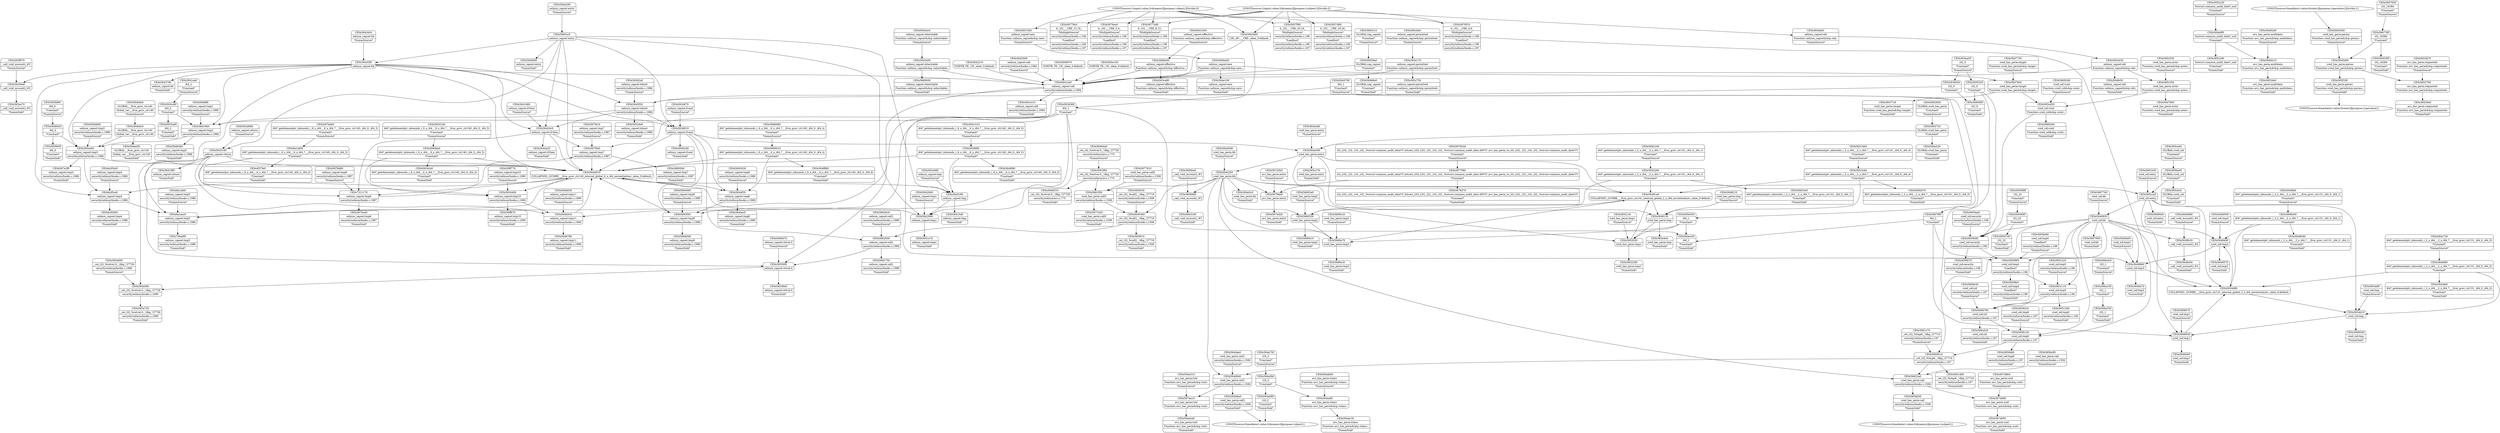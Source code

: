 digraph {
	CE0x5668260 [shape=record,shape=Mrecord,label="{CE0x5668260|i64*_getelementptr_inbounds_(_2_x_i64_,_2_x_i64_*___llvm_gcov_ctr131,_i64_0,_i64_1)|*Constant*}"]
	CE0x563cb30 [shape=record,shape=Mrecord,label="{CE0x563cb30|selinux_capset:old|Function::selinux_capset&Arg::old::}"]
	CE0x56677b0 [shape=record,shape=Mrecord,label="{CE0x56677b0|cred_sid:bb|*SummSource*}"]
	CE0x5648420 [shape=record,shape=Mrecord,label="{CE0x5648420|i64_0|*Constant*}"]
	CE0x5652c20 [shape=record,shape=Mrecord,label="{CE0x5652c20|%struct.common_audit_data*_null|*Constant*|*SummSource*}"]
	CE0x567f3a0 [shape=record,shape=Mrecord,label="{CE0x567f3a0|selinux_capset:tmp7|security/selinux/hooks.c,1987}"]
	CE0x5664060 [shape=record,shape=Mrecord,label="{CE0x5664060|selinux_capset:tmp9|security/selinux/hooks.c,1989|*SummSource*}"]
	CE0x56529e0 [shape=record,shape=Mrecord,label="{CE0x56529e0|avc_has_perm:requested|Function::avc_has_perm&Arg::requested::|*SummSink*}"]
	CE0x565e4e0 [shape=record,shape=Mrecord,label="{CE0x565e4e0|cred_has_perm:tmp|*SummSink*}"]
	CE0x564e5c0 [shape=record,shape=Mrecord,label="{CE0x564e5c0|cred_has_perm:bb|*SummSink*}"]
	CE0x563ce70 [shape=record,shape=Mrecord,label="{CE0x563ce70|_call_void_mcount()_#3|*SummSink*}"]
	CE0x5669340 [shape=record,shape=Mrecord,label="{CE0x5669340|cred_sid:cred|Function::cred_sid&Arg::cred::|*SummSink*}"]
	CE0x5669070 [shape=record,shape=Mrecord,label="{CE0x5669070|VOIDTB_TE:_CE:_elem_0:default:}"]
	CE0x5641510 [shape=record,shape=Mrecord,label="{CE0x5641510|i64*_getelementptr_inbounds_(_6_x_i64_,_6_x_i64_*___llvm_gcov_ctr140,_i64_0,_i64_0)|*Constant*|*SummSource*}"]
	CE0x564d250 [shape=record,shape=Mrecord,label="{CE0x564d250|cred_has_perm:bb}"]
	CE0x5649a70 [shape=record,shape=Mrecord,label="{CE0x5649a70|cred_sid:tmp3|*SummSink*}"]
	CE0x5644ec0 [shape=record,shape=Mrecord,label="{CE0x5644ec0|selinux_capset:tmp8|security/selinux/hooks.c,1989|*SummSink*}"]
	CE0x563d610 [shape=record,shape=Mrecord,label="{CE0x563d610|selinux_capset:if.end}"]
	CE0x565c350 [shape=record,shape=Mrecord,label="{CE0x565c350|cred_has_perm:actor|Function::cred_has_perm&Arg::actor::}"]
	CE0x6cf5dc0 [shape=record,shape=Mrecord,label="{CE0x6cf5dc0|selinux_capset:tmp4|security/selinux/hooks.c,1986|*SummSource*}"]
	CE0x5660be0 [shape=record,shape=Mrecord,label="{CE0x5660be0|i64*_getelementptr_inbounds_(_6_x_i64_,_6_x_i64_*___llvm_gcov_ctr140,_i64_0,_i64_5)|*Constant*}"]
	CE0x5651bb0 [shape=record,shape=Mrecord,label="{CE0x5651bb0|i64*_getelementptr_inbounds_(_2_x_i64_,_2_x_i64_*___llvm_gcov_ctr141,_i64_0,_i64_0)|*Constant*|*SummSource*}"]
	CE0x564ac30 [shape=record,shape=Mrecord,label="{CE0x564ac30|avc_has_perm:tclass|Function::avc_has_perm&Arg::tclass::|*SummSink*}"]
	CE0x5657d80 [shape=record,shape=Mrecord,label="{CE0x5657d80|4:_i32,_:_CRE_16,20_|*MultipleSource*|security/selinux/hooks.c,196|*LoadInst*|security/selinux/hooks.c,196|security/selinux/hooks.c,197}"]
	CE0x5640240 [shape=record,shape=Mrecord,label="{CE0x5640240|selinux_capset:if.end|*SummSink*}"]
	CE0x5667950 [shape=record,shape=Mrecord,label="{CE0x5667950|cred_sid:bb|*SummSink*}"]
	CE0x56748b0 [shape=record,shape=Mrecord,label="{CE0x56748b0|avc_has_perm:ssid|Function::avc_has_perm&Arg::ssid::|*SummSource*}"]
	CE0x563c9d0 [shape=record,shape=Mrecord,label="{CE0x563c9d0|selinux_capset:tmp|*SummSource*}"]
	CE0x565ecb0 [shape=record,shape=Mrecord,label="{CE0x565ecb0|selinux_capset:tmp3|security/selinux/hooks.c,1986}"]
	CE0x5662750 [shape=record,shape=Mrecord,label="{CE0x5662750|selinux_capset:call1|security/selinux/hooks.c,1989|*SummSink*}"]
	CE0x565cbc0 [shape=record,shape=Mrecord,label="{CE0x565cbc0|GLOBAL:cred_sid|*Constant*|*SummSink*}"]
	CE0x5649a00 [shape=record,shape=Mrecord,label="{CE0x5649a00|cred_sid:tmp3|*SummSource*}"]
	CE0x5655840 [shape=record,shape=Mrecord,label="{CE0x5655840|selinux_capset:retval.0|*SummSink*}"]
	CE0x565c6e0 [shape=record,shape=Mrecord,label="{CE0x565c6e0|selinux_capset:permitted|Function::selinux_capset&Arg::permitted::|*SummSource*}"]
	CE0x56512c0 [shape=record,shape=Mrecord,label="{CE0x56512c0|cred_sid:tmp5|security/selinux/hooks.c,196|*SummSource*}"]
	CE0x563f970 [shape=record,shape=Mrecord,label="{CE0x563f970|_call_void_mcount()_#3|*SummSource*}"]
	CE0x56481a0 [shape=record,shape=Mrecord,label="{CE0x56481a0|COLLAPSED:_GCMRE___llvm_gcov_ctr141_internal_global_2_x_i64_zeroinitializer:_elem_0:default:}"]
	"CONST[source:1(input),value:2(dynamic)][purpose:{object}][SrcIdx:0]"
	CE0x565f180 [shape=record,shape=Mrecord,label="{CE0x565f180|cred_has_perm:perms|Function::cred_has_perm&Arg::perms::|*SummSink*}"]
	CE0x564d3d0 [shape=record,shape=Mrecord,label="{CE0x564d3d0|cred_has_perm:bb|*SummSource*}"]
	CE0x5666080 [shape=record,shape=Mrecord,label="{CE0x5666080|i64*_getelementptr_inbounds_(_6_x_i64_,_6_x_i64_*___llvm_gcov_ctr140,_i64_0,_i64_4)|*Constant*|*SummSource*}"]
	CE0x564a440 [shape=record,shape=Mrecord,label="{CE0x564a440|avc_has_perm:tsid|Function::avc_has_perm&Arg::tsid::|*SummSink*}"]
	CE0x56466f0 [shape=record,shape=Mrecord,label="{CE0x56466f0|i64*_getelementptr_inbounds_(_2_x_i64_,_2_x_i64_*___llvm_gcov_ctr131,_i64_0,_i64_0)|*Constant*}"]
	CE0x564ab60 [shape=record,shape=Mrecord,label="{CE0x564ab60|avc_has_perm:tclass|Function::avc_has_perm&Arg::tclass::|*SummSource*}"]
	CE0x5658460 [shape=record,shape=Mrecord,label="{CE0x5658460|cred_sid:tmp6|security/selinux/hooks.c,197|*SummSink*}"]
	CE0x565e100 [shape=record,shape=Mrecord,label="{CE0x565e100|VOIDTB_TE:_CE:_elem_0:default:}"]
	CE0x5661b30 [shape=record,shape=Mrecord,label="{CE0x5661b30|cred_sid:entry|*SummSource*}"]
	CE0x5642990 [shape=record,shape=Mrecord,label="{CE0x5642990|selinux_capset:tmp1}"]
	CE0x566a3c0 [shape=record,shape=Mrecord,label="{CE0x566a3c0|i32_1|*Constant*|*SummSource*}"]
	CE0x563ea30 [shape=record,shape=Mrecord,label="{CE0x563ea30|i32_0|*Constant*|*SummSource*}"]
	CE0x5654df0 [shape=record,shape=Mrecord,label="{CE0x5654df0|cred_sid:tmp|*SummSource*}"]
	CE0x5677d10 [shape=record,shape=Mrecord,label="{CE0x5677d10|cred_has_perm:call2|security/selinux/hooks.c,1508|*SummSource*}"]
	CE0x564c720 [shape=record,shape=Mrecord,label="{CE0x564c720|i64*_getelementptr_inbounds_(_2_x_i64_,_2_x_i64_*___llvm_gcov_ctr131,_i64_0,_i64_0)|*Constant*|*SummSource*}"]
	CE0x56778c0 [shape=record,shape=Mrecord,label="{CE0x56778c0|4:_i32,_:_CRE_12,16_|*MultipleSource*|security/selinux/hooks.c,196|*LoadInst*|security/selinux/hooks.c,196|security/selinux/hooks.c,197}"]
	CE0x5668e30 [shape=record,shape=Mrecord,label="{CE0x5668e30|cred_sid:sid|security/selinux/hooks.c,197|*SummSource*}"]
	CE0x565ca40 [shape=record,shape=Mrecord,label="{CE0x565ca40|GLOBAL:cred_sid|*Constant*|*SummSource*}"]
	CE0x564ec00 [shape=record,shape=Mrecord,label="{CE0x564ec00|i64_1|*Constant*|*SummSink*}"]
	CE0x563cc60 [shape=record,shape=Mrecord,label="{CE0x563cc60|i64_2|*Constant*}"]
	CE0x565e550 [shape=record,shape=Mrecord,label="{CE0x565e550|i64_1|*Constant*}"]
	CE0x56424c0 [shape=record,shape=Mrecord,label="{CE0x56424c0|selinux_capset:if.then}"]
	CE0x564a5b0 [shape=record,shape=Mrecord,label="{CE0x564a5b0|i16_2|*Constant*}"]
	CE0x564aaf0 [shape=record,shape=Mrecord,label="{CE0x564aaf0|avc_has_perm:tclass|Function::avc_has_perm&Arg::tclass::}"]
	CE0x564e4d0 [shape=record,shape=Mrecord,label="{CE0x564e4d0|cred_has_perm:entry|*SummSource*}"]
	CE0x5649e00 [shape=record,shape=Mrecord,label="{CE0x5649e00|_call_void_mcount()_#3|*SummSink*}"]
	CE0x5643a50 [shape=record,shape=Mrecord,label="{CE0x5643a50|selinux_capset:inheritable|Function::selinux_capset&Arg::inheritable::}"]
	CE0x5661f00 [shape=record,shape=Mrecord,label="{CE0x5661f00|cred_has_perm:call2|security/selinux/hooks.c,1508}"]
	CE0x563c870 [shape=record,shape=Mrecord,label="{CE0x563c870|selinux_capset:if.end|*SummSource*}"]
	CE0x566a530 [shape=record,shape=Mrecord,label="{CE0x566a530|i32_1|*Constant*|*SummSink*}"]
	CE0x56464a0 [shape=record,shape=Mrecord,label="{CE0x56464a0|_ret_i32_%retval.0,_!dbg_!27728|security/selinux/avc.c,775|*SummSource*}"]
	CE0x564e9e0 [shape=record,shape=Mrecord,label="{CE0x564e9e0|GLOBAL:__llvm_gcov_ctr140|Global_var:__llvm_gcov_ctr140|*SummSource*}"]
	CE0x5645560 [shape=record,shape=Mrecord,label="{CE0x5645560|_ret_i32_%call2,_!dbg_!27719|security/selinux/hooks.c,1508}"]
	CE0x56784e0 [shape=record,shape=Mrecord,label="{CE0x56784e0|avc_has_perm:entry}"]
	CE0x564a880 [shape=record,shape=Mrecord,label="{CE0x564a880|i16_2|*Constant*|*SummSink*}"]
	CE0x564ea50 [shape=record,shape=Mrecord,label="{CE0x564ea50|GLOBAL:__llvm_gcov_ctr140|Global_var:__llvm_gcov_ctr140|*SummSink*}"]
	CE0x565f410 [shape=record,shape=Mrecord,label="{CE0x565f410|_ret_i32_%call2,_!dbg_!27719|security/selinux/hooks.c,1508|*SummSink*}"]
	CE0x5648eb0 [shape=record,shape=Mrecord,label="{CE0x5648eb0|cred_sid:tmp1|*SummSink*}"]
	CE0x4f37fe0 [shape=record,shape=Mrecord,label="{CE0x4f37fe0|i64*_getelementptr_inbounds_(_6_x_i64_,_6_x_i64_*___llvm_gcov_ctr140,_i64_0,_i64_3)|*Constant*|*SummSink*}"]
	CE0x565bd30 [shape=record,shape=Mrecord,label="{CE0x565bd30|cred_has_perm:call|security/selinux/hooks.c,1506|*SummSink*}"]
	CE0x566a5c0 [shape=record,shape=Mrecord,label="{CE0x566a5c0|cred_sid:sid|security/selinux/hooks.c,197|*SummSink*}"]
	CE0x565cca0 [shape=record,shape=Mrecord,label="{CE0x565cca0|cred_sid:entry}"]
	CE0x564d940 [shape=record,shape=Mrecord,label="{CE0x564d940|cred_has_perm:call1|security/selinux/hooks.c,1506}"]
	CE0x564b630 [shape=record,shape=Mrecord,label="{CE0x564b630|selinux_capset:tmp11|security/selinux/hooks.c,1990|*SummSource*}"]
	CE0x56627c0 [shape=record,shape=Mrecord,label="{CE0x56627c0|GLOBAL:cred_has_perm|*Constant*}"]
	CE0x56455d0 [shape=record,shape=Mrecord,label="{CE0x56455d0|cred_has_perm:perms|Function::cred_has_perm&Arg::perms::|*SummSource*}"]
	CE0x5649490 [shape=record,shape=Mrecord,label="{CE0x5649490|cred_sid:tmp2}"]
	CE0x6a1afa0 [shape=record,shape=Mrecord,label="{CE0x6a1afa0|selinux_capset:tmp5|security/selinux/hooks.c,1986|*SummSource*}"]
	CE0x564fe30 [shape=record,shape=Mrecord,label="{CE0x564fe30|selinux_capset:old|Function::selinux_capset&Arg::old::|*SummSink*}"]
	CE0x7311170 [shape=record,shape=Mrecord,label="{CE0x7311170|selinux_capset:tmp6|security/selinux/hooks.c,1987}"]
	CE0x56542e0 [shape=record,shape=Mrecord,label="{CE0x56542e0|i64*_getelementptr_inbounds_(_6_x_i64_,_6_x_i64_*___llvm_gcov_ctr140,_i64_0,_i64_5)|*Constant*|*SummSink*}"]
	CE0x56556f0 [shape=record,shape=Mrecord,label="{CE0x56556f0|selinux_capset:retval.0}"]
	CE0x5678240 [shape=record,shape=Mrecord,label="{CE0x5678240|i32_(i32,_i32,_i16,_i32,_%struct.common_audit_data*)*_bitcast_(i32_(i32,_i32,_i16,_i32,_%struct.common_audit_data.495*)*_avc_has_perm_to_i32_(i32,_i32,_i16,_i32,_%struct.common_audit_data*)*)|*Constant*|*SummSource*}"]
	CE0x56483b0 [shape=record,shape=Mrecord,label="{CE0x56483b0|selinux_capset:tmp2|security/selinux/hooks.c,1986|*SummSink*}"]
	CE0x5654160 [shape=record,shape=Mrecord,label="{CE0x5654160|i64*_getelementptr_inbounds_(_6_x_i64_,_6_x_i64_*___llvm_gcov_ctr140,_i64_0,_i64_5)|*Constant*|*SummSource*}"]
	CE0x56508f0 [shape=record,shape=Mrecord,label="{CE0x56508f0|i32_22|*Constant*|*SummSource*}"]
	CE0x5642c90 [shape=record,shape=Mrecord,label="{CE0x5642c90|selinux_capset:tmp}"]
	CE0x5678370 [shape=record,shape=Mrecord,label="{CE0x5678370|i32_(i32,_i32,_i16,_i32,_%struct.common_audit_data*)*_bitcast_(i32_(i32,_i32,_i16,_i32,_%struct.common_audit_data.495*)*_avc_has_perm_to_i32_(i32,_i32,_i16,_i32,_%struct.common_audit_data*)*)|*Constant*|*SummSink*}"]
	CE0x564cbc0 [shape=record,shape=Mrecord,label="{CE0x564cbc0|selinux_capset:inheritable|Function::selinux_capset&Arg::inheritable::|*SummSource*}"]
	CE0x5654d80 [shape=record,shape=Mrecord,label="{CE0x5654d80|COLLAPSED:_GCMRE___llvm_gcov_ctr131_internal_global_2_x_i64_zeroinitializer:_elem_0:default:}"]
	CE0x5643f20 [shape=record,shape=Mrecord,label="{CE0x5643f20|selinux_capset:tobool|security/selinux/hooks.c,1986}"]
	CE0x56490d0 [shape=record,shape=Mrecord,label="{CE0x56490d0|i64*_getelementptr_inbounds_(_2_x_i64_,_2_x_i64_*___llvm_gcov_ctr131,_i64_0,_i64_1)|*Constant*|*SummSink*}"]
	CE0x56805b0 [shape=record,shape=Mrecord,label="{CE0x56805b0|selinux_capset:tmp7|security/selinux/hooks.c,1987|*SummSink*}"]
	CE0x5645460 [shape=record,shape=Mrecord,label="{CE0x5645460|cred_has_perm:perms|Function::cred_has_perm&Arg::perms::}"]
	CE0x5644810 [shape=record,shape=Mrecord,label="{CE0x5644810|COLLAPSED:_GCMRE___llvm_gcov_ctr140_internal_global_6_x_i64_zeroinitializer:_elem_0:default:}"]
	CE0x5666ed0 [shape=record,shape=Mrecord,label="{CE0x5666ed0|selinux_capset:effective|Function::selinux_capset&Arg::effective::}"]
	CE0x5674a10 [shape=record,shape=Mrecord,label="{CE0x5674a10|avc_has_perm:tsid|Function::avc_has_perm&Arg::tsid::}"]
	CE0x5668000 [shape=record,shape=Mrecord,label="{CE0x5668000|cred_sid:tmp1}"]
	CE0x5677f90 [shape=record,shape=Mrecord,label="{CE0x5677f90|i32_(i32,_i32,_i16,_i32,_%struct.common_audit_data*)*_bitcast_(i32_(i32,_i32,_i16,_i32,_%struct.common_audit_data.495*)*_avc_has_perm_to_i32_(i32,_i32,_i16,_i32,_%struct.common_audit_data*)*)|*Constant*}"]
	CE0x56420d0 [shape=record,shape=Mrecord,label="{CE0x56420d0|selinux_capset:tmp1|*SummSource*}"]
	CE0x5666410 [shape=record,shape=Mrecord,label="{CE0x5666410|cred_has_perm:tmp2|*SummSink*}"]
	CE0x564a9f0 [shape=record,shape=Mrecord,label="{CE0x564a9f0|%struct.common_audit_data*_null|*Constant*}"]
	CE0x56509d0 [shape=record,shape=Mrecord,label="{CE0x56509d0|cred_sid:security|security/selinux/hooks.c,196}"]
	CE0x5646ff0 [shape=record,shape=Mrecord,label="{CE0x5646ff0|selinux_capset:tmp2|security/selinux/hooks.c,1986|*SummSource*}"]
	CE0x5643790 [shape=record,shape=Mrecord,label="{CE0x5643790|selinux_capset:bb|*SummSink*}"]
	CE0x5668760 [shape=record,shape=Mrecord,label="{CE0x5668760|cred_sid:sid|security/selinux/hooks.c,197}"]
	CE0x5650e60 [shape=record,shape=Mrecord,label="{CE0x5650e60|cred_sid:tmp4|*LoadInst*|security/selinux/hooks.c,196|*SummSource*}"]
	CE0x5682b70 [shape=record,shape=Mrecord,label="{CE0x5682b70|i64*_getelementptr_inbounds_(_2_x_i64_,_2_x_i64_*___llvm_gcov_ctr141,_i64_0,_i64_0)|*Constant*|*SummSink*}"]
	CE0x5647600 [shape=record,shape=Mrecord,label="{CE0x5647600|cred_has_perm:actor|Function::cred_has_perm&Arg::actor::|*SummSink*}"]
	CE0x565bc90 [shape=record,shape=Mrecord,label="{CE0x565bc90|cred_has_perm:call|security/selinux/hooks.c,1506|*SummSource*}"]
	CE0x565be40 [shape=record,shape=Mrecord,label="{CE0x565be40|GLOBAL:cred_sid|*Constant*}"]
	CE0x5667f90 [shape=record,shape=Mrecord,label="{CE0x5667f90|i64_1|*Constant*}"]
	CE0x565eb60 [shape=record,shape=Mrecord,label="{CE0x565eb60|selinux_capset:tmp3|security/selinux/hooks.c,1986|*SummSource*}"]
	CE0x5662650 [shape=record,shape=Mrecord,label="{CE0x5662650|selinux_capset:call1|security/selinux/hooks.c,1989}"]
	CE0x56515b0 [shape=record,shape=Mrecord,label="{CE0x56515b0|selinux_capset:new|Function::selinux_capset&Arg::new::|*SummSource*}"]
	CE0x564a200 [shape=record,shape=Mrecord,label="{CE0x564a200|selinux_capset:entry|*SummSource*}"]
	CE0x56476e0 [shape=record,shape=Mrecord,label="{CE0x56476e0|cred_has_perm:target|Function::cred_has_perm&Arg::target::}"]
	CE0x56521c0 [shape=record,shape=Mrecord,label="{CE0x56521c0|cred_has_perm:tmp1|*SummSource*}"]
	CE0x564f860 [shape=record,shape=Mrecord,label="{CE0x564f860|i64*_getelementptr_inbounds_(_6_x_i64_,_6_x_i64_*___llvm_gcov_ctr140,_i64_0,_i64_4)|*Constant*|*SummSink*}"]
	CE0x5669cc0 [shape=record,shape=Mrecord,label="{CE0x5669cc0|cred_has_perm:tmp3|*SummSink*}"]
	CE0x5676ea0 [shape=record,shape=Mrecord,label="{CE0x5676ea0|4:_i32,_:_CRE_0,4_|*MultipleSource*|security/selinux/hooks.c,196|*LoadInst*|security/selinux/hooks.c,196|security/selinux/hooks.c,197}"]
	CE0x5647750 [shape=record,shape=Mrecord,label="{CE0x5647750|cred_has_perm:target|Function::cred_has_perm&Arg::target::|*SummSource*}"]
	CE0x75ba9f0 [shape=record,shape=Mrecord,label="{CE0x75ba9f0|selinux_capset:tmp5|security/selinux/hooks.c,1986|*SummSink*}"]
	CE0x5654400 [shape=record,shape=Mrecord,label="{CE0x5654400|selinux_capset:tmp10|security/selinux/hooks.c,1990}"]
	CE0x6a1aec0 [shape=record,shape=Mrecord,label="{CE0x6a1aec0|selinux_capset:tmp5|security/selinux/hooks.c,1986}"]
	CE0x567f410 [shape=record,shape=Mrecord,label="{CE0x567f410|selinux_capset:tmp7|security/selinux/hooks.c,1987|*SummSource*}"]
	CE0x565cd30 [shape=record,shape=Mrecord,label="{CE0x565cd30|cred_sid:cred|Function::cred_sid&Arg::cred::}"]
	CE0x6a1af30 [shape=record,shape=Mrecord,label="{CE0x6a1af30|i64*_getelementptr_inbounds_(_6_x_i64_,_6_x_i64_*___llvm_gcov_ctr140,_i64_0,_i64_3)|*Constant*}"]
	CE0x565a600 [shape=record,shape=Mrecord,label="{CE0x565a600|_ret_i32_%retval.0,_!dbg_!27726|security/selinux/hooks.c,1990|*SummSource*}"]
	CE0x5648130 [shape=record,shape=Mrecord,label="{CE0x5648130|cred_has_perm:tmp}"]
	CE0x5641cb0 [shape=record,shape=Mrecord,label="{CE0x5641cb0|selinux_capset:call|security/selinux/hooks.c,1984}"]
	CE0x5641b50 [shape=record,shape=Mrecord,label="{CE0x5641b50|selinux_capset:effective|Function::selinux_capset&Arg::effective::|*SummSource*}"]
	CE0x5650960 [shape=record,shape=Mrecord,label="{CE0x5650960|cred_sid:tmp4|*LoadInst*|security/selinux/hooks.c,196}"]
	CE0x56623e0 [shape=record,shape=Mrecord,label="{CE0x56623e0|i64*_getelementptr_inbounds_(_2_x_i64_,_2_x_i64_*___llvm_gcov_ctr141,_i64_0,_i64_1)|*Constant*|*SummSink*}"]
	CE0x5644de0 [shape=record,shape=Mrecord,label="{CE0x5644de0|selinux_capset:old|Function::selinux_capset&Arg::old::|*SummSource*}"]
	CE0x5663c10 [shape=record,shape=Mrecord,label="{CE0x5663c10|GLOBAL:cap_capset|*Constant*|*SummSource*}"]
	CE0x567be40 [shape=record,shape=Mrecord,label="{CE0x567be40|selinux_capset:tmp6|security/selinux/hooks.c,1987|*SummSink*}"]
	CE0x56632a0 [shape=record,shape=Mrecord,label="{CE0x56632a0|cred_has_perm:call|security/selinux/hooks.c,1506}"]
	CE0x5669540 [shape=record,shape=Mrecord,label="{CE0x5669540|cred_sid:tmp|*SummSink*}"]
	CE0x5669a70 [shape=record,shape=Mrecord,label="{CE0x5669a70|cred_has_perm:tmp3}"]
	CE0x565f330 [shape=record,shape=Mrecord,label="{CE0x565f330|_ret_i32_%call2,_!dbg_!27719|security/selinux/hooks.c,1508|*SummSource*}"]
	CE0x564b9e0 [shape=record,shape=Mrecord,label="{CE0x564b9e0|GLOBAL:cap_capset|*Constant*|*SummSink*}"]
	CE0x5649570 [shape=record,shape=Mrecord,label="{CE0x5649570|cred_sid:tmp2|*SummSink*}"]
	CE0x5643160 [shape=record,shape=Mrecord,label="{CE0x5643160|selinux_capset:return}"]
	CE0x563ca80 [shape=record,shape=Mrecord,label="{CE0x563ca80|selinux_capset:effective|Function::selinux_capset&Arg::effective::|*SummSink*}"]
	CE0x5641940 [shape=record,shape=Mrecord,label="{CE0x5641940|selinux_capset:tmp2|security/selinux/hooks.c,1986}"]
	CE0x5642210 [shape=record,shape=Mrecord,label="{CE0x5642210|VOIDTB_TE:_CE:_elem_0:default:}"]
	CE0x5652790 [shape=record,shape=Mrecord,label="{CE0x5652790|avc_has_perm:requested|Function::avc_has_perm&Arg::requested::}"]
	CE0x5652de0 [shape=record,shape=Mrecord,label="{CE0x5652de0|avc_has_perm:auditdata|Function::avc_has_perm&Arg::auditdata::|*SummSink*}"]
	CE0x5649fd0 [shape=record,shape=Mrecord,label="{CE0x5649fd0|i64*_getelementptr_inbounds_(_6_x_i64_,_6_x_i64_*___llvm_gcov_ctr140,_i64_0,_i64_0)|*Constant*|*SummSink*}"]
	CE0x5652f60 [shape=record,shape=Mrecord,label="{CE0x5652f60|_ret_i32_%retval.0,_!dbg_!27728|security/selinux/avc.c,775}"]
	CE0x50ff770 [shape=record,shape=Mrecord,label="{CE0x50ff770|selinux_capset:tmp10|security/selinux/hooks.c,1990|*SummSource*}"]
	CE0x564a750 [shape=record,shape=Mrecord,label="{CE0x564a750|i16_2|*Constant*|*SummSource*}"]
	CE0x5662830 [shape=record,shape=Mrecord,label="{CE0x5662830|GLOBAL:cred_has_perm|*Constant*|*SummSource*}"]
	CE0x5649b30 [shape=record,shape=Mrecord,label="{CE0x5649b30|_call_void_mcount()_#3}"]
	CE0x5663190 [shape=record,shape=Mrecord,label="{CE0x5663190|_call_void_mcount()_#3|*SummSink*}"]
	"CONST[source:0(mediator),value:2(dynamic)][purpose:{subject}]"
	CE0x5644760 [shape=record,shape=Mrecord,label="{CE0x5644760|i64_1|*Constant*|*SummSource*}"]
	CE0x5657f80 [shape=record,shape=Mrecord,label="{CE0x5657f80|4:_i32,_:_CRE_20,24_|*MultipleSource*|security/selinux/hooks.c,196|*LoadInst*|security/selinux/hooks.c,196|security/selinux/hooks.c,197}"]
	CE0x566a100 [shape=record,shape=Mrecord,label="{CE0x566a100|i32_1|*Constant*}"]
	CE0x56638a0 [shape=record,shape=Mrecord,label="{CE0x56638a0|GLOBAL:cap_capset|*Constant*}"]
	CE0x564ba50 [shape=record,shape=Mrecord,label="{CE0x564ba50|selinux_capset:new|Function::selinux_capset&Arg::new::}"]
	CE0x564c8e0 [shape=record,shape=Mrecord,label="{CE0x564c8e0|i64*_getelementptr_inbounds_(_2_x_i64_,_2_x_i64_*___llvm_gcov_ctr131,_i64_0,_i64_0)|*Constant*|*SummSink*}"]
	CE0x5641d60 [shape=record,shape=Mrecord,label="{CE0x5641d60|selinux_capset:if.then|*SummSource*}"]
	CE0x56419f0 [shape=record,shape=Mrecord,label="{CE0x56419f0|selinux_capset:return|*SummSink*}"]
	CE0x6cf5ce0 [shape=record,shape=Mrecord,label="{CE0x6cf5ce0|selinux_capset:tmp4|security/selinux/hooks.c,1986}"]
	CE0x563d080 [shape=record,shape=Mrecord,label="{CE0x563d080|selinux_capset:return|*SummSource*}"]
	CE0x5663cc0 [shape=record,shape=Mrecord,label="{CE0x5663cc0|selinux_capset:entry}"]
	CE0x5663f30 [shape=record,shape=Mrecord,label="{CE0x5663f30|selinux_capset:tmp9|security/selinux/hooks.c,1989}"]
	CE0x56663a0 [shape=record,shape=Mrecord,label="{CE0x56663a0|cred_has_perm:tmp2|*SummSource*}"]
	CE0x5652c90 [shape=record,shape=Mrecord,label="{CE0x5652c90|%struct.common_audit_data*_null|*Constant*|*SummSink*}"]
	CE0x5651110 [shape=record,shape=Mrecord,label="{CE0x5651110|cred_sid:tmp5|security/selinux/hooks.c,196}"]
	CE0x50ff670 [shape=record,shape=Mrecord,label="{CE0x50ff670|selinux_capset:tmp10|security/selinux/hooks.c,1990|*SummSink*}"]
	CE0x56673f0 [shape=record,shape=Mrecord,label="{CE0x56673f0|i32_16384|*Constant*}"]
	CE0x56743b0 [shape=record,shape=Mrecord,label="{CE0x56743b0|avc_has_perm:entry|*SummSource*}"]
	CE0x567beb0 [shape=record,shape=Mrecord,label="{CE0x567beb0|i64*_getelementptr_inbounds_(_6_x_i64_,_6_x_i64_*___llvm_gcov_ctr140,_i64_0,_i64_3)|*Constant*|*SummSource*}"]
	CE0x5660b70 [shape=record,shape=Mrecord,label="{CE0x5660b70|selinux_capset:retval.0|*SummSource*}"]
	CE0x5669d80 [shape=record,shape=Mrecord,label="{CE0x5669d80|_call_void_mcount()_#3}"]
	CE0x5650b70 [shape=record,shape=Mrecord,label="{CE0x5650b70|cred_sid:security|security/selinux/hooks.c,196|*SummSink*}"]
	CE0x56640d0 [shape=record,shape=Mrecord,label="{CE0x56640d0|selinux_capset:tmp9|security/selinux/hooks.c,1989|*SummSink*}"]
	CE0x5643dc0 [shape=record,shape=Mrecord,label="{CE0x5643dc0|selinux_capset:bb|*SummSource*}"]
	CE0x565c270 [shape=record,shape=Mrecord,label="{CE0x565c270|cred_has_perm:entry|*SummSink*}"]
	CE0x5669410 [shape=record,shape=Mrecord,label="{CE0x5669410|_ret_i32_%tmp6,_!dbg_!27716|security/selinux/hooks.c,197}"]
	CE0x5652870 [shape=record,shape=Mrecord,label="{CE0x5652870|avc_has_perm:requested|Function::avc_has_perm&Arg::requested::|*SummSource*}"]
	CE0x5645030 [shape=record,shape=Mrecord,label="{CE0x5645030|selinux_capset:tmp8|security/selinux/hooks.c,1989|*SummSource*}"]
	CE0x564e100 [shape=record,shape=Mrecord,label="{CE0x564e100|selinux_capset:new|Function::selinux_capset&Arg::new::|*SummSink*}"]
	CE0x564e390 [shape=record,shape=Mrecord,label="{CE0x564e390|cred_has_perm:entry}"]
	CE0x565fe00 [shape=record,shape=Mrecord,label="{CE0x565fe00|i64_0|*Constant*|*SummSink*}"]
	CE0x5662240 [shape=record,shape=Mrecord,label="{CE0x5662240|i64*_getelementptr_inbounds_(_2_x_i64_,_2_x_i64_*___llvm_gcov_ctr141,_i64_0,_i64_1)|*Constant*|*SummSource*}"]
	CE0x56462d0 [shape=record,shape=Mrecord,label="{CE0x56462d0|avc_has_perm:auditdata|Function::avc_has_perm&Arg::auditdata::|*SummSource*}"]
	CE0x567e2f0 [shape=record,shape=Mrecord,label="{CE0x567e2f0|selinux_capset:tmp3|security/selinux/hooks.c,1986|*SummSink*}"]
	CE0x5644a20 [shape=record,shape=Mrecord,label="{CE0x5644a20|selinux_capset:if.then|*SummSink*}"]
	CE0x5648210 [shape=record,shape=Mrecord,label="{CE0x5648210|cred_has_perm:tmp|*SummSource*}"]
	CE0x5661dd0 [shape=record,shape=Mrecord,label="{CE0x5661dd0|_ret_i32_%tmp6,_!dbg_!27716|security/selinux/hooks.c,197|*SummSink*}"]
	CE0x5661c70 [shape=record,shape=Mrecord,label="{CE0x5661c70|_ret_i32_%tmp6,_!dbg_!27716|security/selinux/hooks.c,197|*SummSource*}"]
	CE0x565c750 [shape=record,shape=Mrecord,label="{CE0x565c750|selinux_capset:permitted|Function::selinux_capset&Arg::permitted::|*SummSink*}"]
	CE0x56774d0 [shape=record,shape=Mrecord,label="{CE0x56774d0|4:_i32,_:_CRE_8,12_|*MultipleSource*|security/selinux/hooks.c,196|*LoadInst*|security/selinux/hooks.c,196|security/selinux/hooks.c,197}"]
	CE0x5676f10 [shape=record,shape=Mrecord,label="{CE0x5676f10|4:_i32,_:_CRE_4,8_|*MultipleSource*|security/selinux/hooks.c,196|*LoadInst*|security/selinux/hooks.c,196|security/selinux/hooks.c,197}"]
	CE0x56513d0 [shape=record,shape=Mrecord,label="{CE0x56513d0|cred_sid:tmp5|security/selinux/hooks.c,196|*SummSink*}"]
	CE0x5674690 [shape=record,shape=Mrecord,label="{CE0x5674690|avc_has_perm:ssid|Function::avc_has_perm&Arg::ssid::}"]
	CE0x5650680 [shape=record,shape=Mrecord,label="{CE0x5650680|i32_22|*Constant*}"]
	CE0x5674420 [shape=record,shape=Mrecord,label="{CE0x5674420|avc_has_perm:entry|*SummSink*}"]
	CE0x5649880 [shape=record,shape=Mrecord,label="{CE0x5649880|cred_sid:tmp3}"]
	CE0x5667630 [shape=record,shape=Mrecord,label="{CE0x5667630|i32_16384|*Constant*|*SummSource*}"]
	CE0x5642b60 [shape=record,shape=Mrecord,label="{CE0x5642b60|128:_i8*,_:_CRE:_elem_0:default:}"]
	CE0x56582c0 [shape=record,shape=Mrecord,label="{CE0x56582c0|cred_sid:tmp6|security/selinux/hooks.c,197|*SummSource*}"]
	CE0x5655ad0 [shape=record,shape=Mrecord,label="{CE0x5655ad0|i64_2|*Constant*|*SummSink*}"]
	CE0x56524e0 [shape=record,shape=Mrecord,label="{CE0x56524e0|selinux_capset:tobool|security/selinux/hooks.c,1986|*SummSink*}"]
	CE0x565e170 [shape=record,shape=Mrecord,label="{CE0x565e170|selinux_capset:permitted|Function::selinux_capset&Arg::permitted::}"]
	CE0x5651e70 [shape=record,shape=Mrecord,label="{CE0x5651e70|selinux_capset:tmp1|*SummSink*}"]
	CE0x5652260 [shape=record,shape=Mrecord,label="{CE0x5652260|i64*_getelementptr_inbounds_(_2_x_i64_,_2_x_i64_*___llvm_gcov_ctr141,_i64_0,_i64_1)|*Constant*}"]
	CE0x5646930 [shape=record,shape=Mrecord,label="{CE0x5646930|cred_sid:bb}"]
	CE0x5641e10 [shape=record,shape=Mrecord,label="{CE0x5641e10|selinux_capset:call|security/selinux/hooks.c,1984|*SummSink*}"]
	CE0x56477c0 [shape=record,shape=Mrecord,label="{CE0x56477c0|cred_has_perm:target|Function::cred_has_perm&Arg::target::|*SummSink*}"]
	CE0x56415d0 [shape=record,shape=Mrecord,label="{CE0x56415d0|selinux_capset:tmp|*SummSink*}"]
	CE0x56656f0 [shape=record,shape=Mrecord,label="{CE0x56656f0|i32_0|*Constant*|*SummSink*}"]
	CE0x5651b40 [shape=record,shape=Mrecord,label="{CE0x5651b40|i64*_getelementptr_inbounds_(_2_x_i64_,_2_x_i64_*___llvm_gcov_ctr141,_i64_0,_i64_0)|*Constant*}"]
	CE0x564b780 [shape=record,shape=Mrecord,label="{CE0x564b780|selinux_capset:tmp11|security/selinux/hooks.c,1990|*SummSink*}"]
	CE0x5650320 [shape=record,shape=Mrecord,label="{CE0x5650320|i32_0|*Constant*}"]
	CE0x56434d0 [shape=record,shape=Mrecord,label="{CE0x56434d0|selinux_capset:call|security/selinux/hooks.c,1984|*SummSource*}"]
	CE0x5644f30 [shape=record,shape=Mrecord,label="{CE0x5644f30|selinux_capset:tmp8|security/selinux/hooks.c,1989}"]
	CE0x5641aa0 [shape=record,shape=Mrecord,label="{CE0x5641aa0|i64_2|*Constant*|*SummSource*}"]
	CE0x56692d0 [shape=record,shape=Mrecord,label="{CE0x56692d0|cred_sid:cred|Function::cred_sid&Arg::cred::|*SummSource*}"]
	"CONST[source:0(mediator),value:2(dynamic)][purpose:{object}]"
	CE0x564d4c0 [shape=record,shape=Mrecord,label="{CE0x564d4c0|GLOBAL:__llvm_gcov_ctr140|Global_var:__llvm_gcov_ctr140}"]
	CE0x565c530 [shape=record,shape=Mrecord,label="{CE0x565c530|cred_has_perm:actor|Function::cred_has_perm&Arg::actor::|*SummSource*}"]
	CE0x56439a0 [shape=record,shape=Mrecord,label="{CE0x56439a0|_call_void_mcount()_#3}"]
	CE0x5650aa0 [shape=record,shape=Mrecord,label="{CE0x5650aa0|cred_sid:security|security/selinux/hooks.c,196|*SummSource*}"]
	CE0x56626c0 [shape=record,shape=Mrecord,label="{CE0x56626c0|selinux_capset:call1|security/selinux/hooks.c,1989|*SummSource*}"]
	CE0x563e950 [shape=record,shape=Mrecord,label="{CE0x563e950|i32_0|*Constant*}"]
	CE0x5666330 [shape=record,shape=Mrecord,label="{CE0x5666330|cred_has_perm:tmp2}"]
	CE0x565a590 [shape=record,shape=Mrecord,label="{CE0x565a590|_ret_i32_%retval.0,_!dbg_!27726|security/selinux/hooks.c,1990}"]
	CE0x5658120 [shape=record,shape=Mrecord,label="{CE0x5658120|cred_sid:tmp6|security/selinux/hooks.c,197}"]
	CE0x6cf5d50 [shape=record,shape=Mrecord,label="{CE0x6cf5d50|selinux_capset:tmp4|security/selinux/hooks.c,1986|*SummSink*}"]
	"CONST[source:0(mediator),value:0(static)][purpose:{operation}][SrcIdx:1]"
	CE0x5649500 [shape=record,shape=Mrecord,label="{CE0x5649500|cred_sid:tmp2|*SummSource*}"]
	CE0x563d2a0 [shape=record,shape=Mrecord,label="{CE0x563d2a0|selinux_capset:tobool|security/selinux/hooks.c,1986|*SummSource*}"]
	CE0x5669c20 [shape=record,shape=Mrecord,label="{CE0x5669c20|cred_has_perm:tmp3|*SummSource*}"]
	CE0x5652030 [shape=record,shape=Mrecord,label="{CE0x5652030|cred_has_perm:tmp1}"]
	CE0x56690e0 [shape=record,shape=Mrecord,label="{CE0x56690e0|cred_sid:entry|*SummSink*}"]
	CE0x5668070 [shape=record,shape=Mrecord,label="{CE0x5668070|cred_sid:tmp1|*SummSource*}"]
	CE0x5674950 [shape=record,shape=Mrecord,label="{CE0x5674950|avc_has_perm:ssid|Function::avc_has_perm&Arg::ssid::|*SummSink*}"]
	CE0x56443f0 [shape=record,shape=Mrecord,label="{CE0x56443f0|selinux_capset:bb}"]
	CE0x563d560 [shape=record,shape=Mrecord,label="{CE0x563d560|i64_1|*Constant*}"]
	CE0x5669000 [shape=record,shape=Mrecord,label="{CE0x5669000|selinux_capset:inheritable|Function::selinux_capset&Arg::inheritable::|*SummSink*}"]
	CE0x564dae0 [shape=record,shape=Mrecord,label="{CE0x564dae0|cred_has_perm:call1|security/selinux/hooks.c,1506|*SummSource*}"]
	CE0x564dba0 [shape=record,shape=Mrecord,label="{CE0x564dba0|cred_has_perm:call1|security/selinux/hooks.c,1506|*SummSink*}"]
	CE0x5654d10 [shape=record,shape=Mrecord,label="{CE0x5654d10|cred_sid:tmp}"]
	"CONST[source:0(mediator),value:0(static)][purpose:{operation}]"
	CE0x564a310 [shape=record,shape=Mrecord,label="{CE0x564a310|avc_has_perm:tsid|Function::avc_has_perm&Arg::tsid::|*SummSource*}"]
	"CONST[source:1(input),value:2(dynamic)][purpose:{subject}][SrcIdx:2]"
	CE0x5650740 [shape=record,shape=Mrecord,label="{CE0x5650740|i32_22|*Constant*|*SummSink*}"]
	CE0x56452f0 [shape=record,shape=Mrecord,label="{CE0x56452f0|i32_16384|*Constant*|*SummSink*}"]
	CE0x5646210 [shape=record,shape=Mrecord,label="{CE0x5646210|avc_has_perm:auditdata|Function::avc_has_perm&Arg::auditdata::}"]
	CE0x5648fa0 [shape=record,shape=Mrecord,label="{CE0x5648fa0|i64*_getelementptr_inbounds_(_2_x_i64_,_2_x_i64_*___llvm_gcov_ctr131,_i64_0,_i64_1)|*Constant*|*SummSource*}"]
	CE0x5646f40 [shape=record,shape=Mrecord,label="{CE0x5646f40|selinux_capset:entry|*SummSink*}"]
	CE0x567bd60 [shape=record,shape=Mrecord,label="{CE0x567bd60|selinux_capset:tmp6|security/selinux/hooks.c,1987|*SummSource*}"]
	CE0x564e220 [shape=record,shape=Mrecord,label="{CE0x564e220|GLOBAL:cred_has_perm|*Constant*|*SummSink*}"]
	CE0x5669ea0 [shape=record,shape=Mrecord,label="{CE0x5669ea0|_call_void_mcount()_#3|*SummSource*}"]
	CE0x563fd00 [shape=record,shape=Mrecord,label="{CE0x563fd00|i64*_getelementptr_inbounds_(_6_x_i64_,_6_x_i64_*___llvm_gcov_ctr140,_i64_0,_i64_0)|*Constant*}"]
	CE0x5666010 [shape=record,shape=Mrecord,label="{CE0x5666010|i64*_getelementptr_inbounds_(_6_x_i64_,_6_x_i64_*___llvm_gcov_ctr140,_i64_0,_i64_4)|*Constant*}"]
	CE0x565a730 [shape=record,shape=Mrecord,label="{CE0x565a730|_ret_i32_%retval.0,_!dbg_!27726|security/selinux/hooks.c,1990|*SummSink*}"]
	CE0x5652300 [shape=record,shape=Mrecord,label="{CE0x5652300|cred_has_perm:tmp1|*SummSink*}"]
	CE0x5649d90 [shape=record,shape=Mrecord,label="{CE0x5649d90|_call_void_mcount()_#3|*SummSource*}"]
	CE0x5646510 [shape=record,shape=Mrecord,label="{CE0x5646510|_ret_i32_%retval.0,_!dbg_!27728|security/selinux/avc.c,775|*SummSink*}"]
	CE0x564b5c0 [shape=record,shape=Mrecord,label="{CE0x564b5c0|selinux_capset:tmp11|security/selinux/hooks.c,1990}"]
	CE0x5650fe0 [shape=record,shape=Mrecord,label="{CE0x5650fe0|cred_sid:tmp4|*LoadInst*|security/selinux/hooks.c,196|*SummSink*}"]
	CE0x5677e20 [shape=record,shape=Mrecord,label="{CE0x5677e20|cred_has_perm:call2|security/selinux/hooks.c,1508|*SummSink*}"]
	CE0x565fd90 [shape=record,shape=Mrecord,label="{CE0x565fd90|i64_0|*Constant*|*SummSource*}"]
	CE0x5646930 -> CE0x5649b30
	CE0x5661c70 -> CE0x5669410
	CE0x5646930 -> CE0x5668760
	CE0x565ecb0 -> CE0x5644810
	CE0x56692d0 -> CE0x565cd30
	CE0x50ff770 -> CE0x5654400
	CE0x563d610 -> CE0x564e390
	CE0x56509d0 -> CE0x5650960
	CE0x563d560 -> CE0x6a1aec0
	CE0x5646930 -> CE0x5651110
	CE0x564ba50 -> CE0x5641cb0
	CE0x565be40 -> CE0x565cca0
	CE0x5641d60 -> CE0x56424c0
	CE0x563fd00 -> CE0x5642c90
	CE0x5646ff0 -> CE0x5641940
	CE0x5654160 -> CE0x5660be0
	CE0x5643a50 -> CE0x5669000
	"CONST[source:1(input),value:2(dynamic)][purpose:{subject}][SrcIdx:2]" -> CE0x5657d80
	CE0x5648130 -> CE0x5652030
	CE0x56476e0 -> CE0x565cd30
	CE0x5643160 -> CE0x5644810
	CE0x564a880 -> "CONST[source:0(mediator),value:2(dynamic)][purpose:{object}]"
	CE0x5646930 -> CE0x5654d80
	CE0x56443f0 -> CE0x5641cb0
	CE0x5669410 -> CE0x56632a0
	CE0x5654d80 -> CE0x5649490
	"CONST[source:1(input),value:2(dynamic)][purpose:{object}][SrcIdx:0]" -> CE0x5657d80
	CE0x564d940 -> CE0x5674a10
	CE0x565f180 -> "CONST[source:0(mediator),value:0(static)][purpose:{operation}]"
	CE0x5661b30 -> CE0x565cca0
	CE0x565e550 -> CE0x5669a70
	CE0x5654400 -> CE0x50ff670
	CE0x5669a70 -> CE0x56481a0
	CE0x565e170 -> CE0x5641cb0
	CE0x5642990 -> CE0x5651e70
	CE0x5643f20 -> CE0x56424c0
	CE0x564a5b0 -> CE0x564a880
	CE0x5662240 -> CE0x5652260
	CE0x5660be0 -> CE0x56542e0
	CE0x56455d0 -> CE0x5645460
	CE0x5649b30 -> CE0x5649e00
	CE0x5649500 -> CE0x5649490
	CE0x56521c0 -> CE0x5652030
	CE0x563f970 -> CE0x56439a0
	"CONST[source:1(input),value:2(dynamic)][purpose:{object}][SrcIdx:0]" -> CE0x5676ea0
	CE0x565ecb0 -> CE0x6cf5ce0
	CE0x5663cc0 -> CE0x5643160
	CE0x56627c0 -> CE0x564e390
	CE0x564a200 -> CE0x5663cc0
	"CONST[source:1(input),value:2(dynamic)][purpose:{object}][SrcIdx:0]" -> CE0x56774d0
	CE0x5650320 -> CE0x5668760
	CE0x5644f30 -> CE0x5644ec0
	CE0x5643160 -> CE0x565a590
	CE0x564cbc0 -> CE0x5643a50
	CE0x564d4c0 -> CE0x564ea50
	CE0x5666080 -> CE0x5666010
	"CONST[source:1(input),value:2(dynamic)][purpose:{subject}][SrcIdx:2]" -> CE0x56778c0
	CE0x5667f90 -> CE0x564ec00
	CE0x564ba50 -> CE0x56476e0
	CE0x56508f0 -> CE0x5650680
	CE0x565e170 -> CE0x565c750
	CE0x5650680 -> CE0x56509d0
	CE0x5646930 -> CE0x5649880
	CE0x56443f0 -> CE0x5644810
	CE0x5642210 -> CE0x5641cb0
	CE0x563d560 -> CE0x567f3a0
	CE0x6a1af30 -> CE0x5644810
	CE0x5668260 -> CE0x5654d80
	CE0x565cca0 -> CE0x5646930
	CE0x5669410 -> CE0x5661dd0
	CE0x5674a10 -> CE0x564a440
	"CONST[source:1(input),value:2(dynamic)][purpose:{object}][SrcIdx:0]" -> CE0x56778c0
	CE0x5667f90 -> CE0x5668000
	CE0x5646930 -> CE0x5649490
	CE0x5644810 -> CE0x6cf5ce0
	CE0x564d250 -> CE0x5661f00
	CE0x566a100 -> CE0x566a530
	CE0x5660be0 -> CE0x5644810
	CE0x5643a50 -> CE0x5641cb0
	CE0x563d560 -> CE0x564ec00
	CE0x5646930 -> CE0x5650960
	CE0x5663c10 -> CE0x56638a0
	CE0x5669410 -> CE0x564d940
	CE0x5649880 -> CE0x5654d80
	CE0x56443f0 -> CE0x565ecb0
	CE0x5666ed0 -> CE0x5641cb0
	CE0x5642c90 -> CE0x56415d0
	CE0x564d250 -> CE0x5669a70
	CE0x565cca0 -> CE0x5654d10
	CE0x564b630 -> CE0x564b5c0
	CE0x56632a0 -> CE0x5674690
	CE0x56424c0 -> CE0x567f3a0
	CE0x5641aa0 -> CE0x563cc60
	CE0x564e390 -> CE0x5652030
	CE0x56443f0 -> CE0x5643790
	CE0x5644760 -> CE0x565e550
	CE0x5663cc0 -> CE0x5646f40
	CE0x566a100 -> CE0x5668760
	CE0x5644810 -> CE0x5642c90
	CE0x5643f20 -> CE0x563d610
	CE0x564a750 -> CE0x564a5b0
	CE0x563cc60 -> CE0x5641940
	CE0x56673f0 -> CE0x56452f0
	CE0x6a1af30 -> CE0x7311170
	CE0x5654400 -> CE0x564b5c0
	CE0x5652f60 -> CE0x5646510
	CE0x564e4d0 -> CE0x564e390
	CE0x5651b40 -> CE0x56481a0
	CE0x567f410 -> CE0x567f3a0
	CE0x5663cc0 -> CE0x56443f0
	CE0x5668e30 -> CE0x5668760
	CE0x565eb60 -> CE0x565ecb0
	CE0x5650960 -> CE0x5650fe0
	CE0x5664060 -> CE0x5663f30
	CE0x5646930 -> CE0x56509d0
	CE0x564ba50 -> CE0x564e100
	CE0x5666010 -> CE0x5644f30
	CE0x5669a70 -> CE0x5669cc0
	CE0x563cb30 -> CE0x5641cb0
	CE0x565a600 -> CE0x565a590
	CE0x5661f00 -> CE0x5677e20
	CE0x5644810 -> CE0x5654400
	CE0x564d4c0 -> CE0x565ecb0
	CE0x563fd00 -> CE0x5644810
	CE0x56638a0 -> CE0x5641cb0
	CE0x567f3a0 -> CE0x56805b0
	CE0x565bc90 -> CE0x56632a0
	CE0x5649a00 -> CE0x5649880
	"CONST[source:1(input),value:2(dynamic)][purpose:{object}][SrcIdx:0]" -> CE0x5657f80
	CE0x563cb30 -> CE0x565c350
	CE0x563d560 -> CE0x5642990
	CE0x5648420 -> CE0x565fe00
	CE0x56462d0 -> CE0x5646210
	CE0x6a1aec0 -> CE0x5644810
	"CONST[source:0(mediator),value:0(static)][purpose:{operation}][SrcIdx:1]" -> CE0x56455d0
	CE0x5651110 -> CE0x5668760
	CE0x5668260 -> CE0x56490d0
	CE0x564e9e0 -> CE0x564d4c0
	CE0x56424c0 -> CE0x5644810
	CE0x563d610 -> CE0x5644f30
	CE0x567beb0 -> CE0x6a1af30
	CE0x563d080 -> CE0x5643160
	CE0x564a9f0 -> CE0x5646210
	CE0x56443f0 -> CE0x56424c0
	CE0x5663cc0 -> CE0x5644810
	CE0x5662830 -> CE0x56627c0
	CE0x5666010 -> CE0x564f860
	CE0x5669070 -> CE0x5641cb0
	CE0x5643dc0 -> CE0x56443f0
	CE0x6cf5dc0 -> CE0x6cf5ce0
	CE0x565cca0 -> CE0x5668000
	CE0x565cd30 -> CE0x5669340
	CE0x5654d80 -> CE0x5654d10
	CE0x56439a0 -> CE0x563ce70
	CE0x7311170 -> CE0x567f3a0
	CE0x5652c20 -> CE0x564a9f0
	CE0x564c720 -> CE0x56466f0
	CE0x5646930 -> CE0x5669410
	CE0x56512c0 -> CE0x5651110
	CE0x564d250 -> CE0x565cca0
	CE0x5644810 -> CE0x7311170
	CE0x5658120 -> CE0x5669410
	CE0x564d250 -> CE0x564e5c0
	CE0x5668760 -> CE0x5658120
	CE0x5652260 -> CE0x56623e0
	CE0x563d610 -> CE0x5640240
	CE0x564b5c0 -> CE0x564b780
	CE0x565e550 -> CE0x5652030
	CE0x5663cc0 -> CE0x563d610
	CE0x6a1afa0 -> CE0x6a1aec0
	CE0x5641940 -> CE0x56483b0
	CE0x6cf5ce0 -> CE0x6cf5d50
	CE0x5666330 -> CE0x5666410
	CE0x56673f0 -> CE0x5645460
	CE0x564d250 -> CE0x5666330
	CE0x56481a0 -> CE0x5648130
	CE0x5643160 -> CE0x56419f0
	CE0x5661f00 -> CE0x5645560
	CE0x564dba0 -> "CONST[source:0(mediator),value:2(dynamic)][purpose:{object}]"
	CE0x5649490 -> CE0x5649570
	CE0x5651b40 -> CE0x5682b70
	CE0x5643f20 -> CE0x5641940
	CE0x5642c90 -> CE0x5642990
	CE0x564d250 -> CE0x56632a0
	CE0x5668260 -> CE0x5649490
	CE0x565e550 -> CE0x564ec00
	CE0x564a9f0 -> CE0x5652c90
	CE0x56663a0 -> CE0x5666330
	CE0x564d250 -> CE0x56784e0
	CE0x56626c0 -> CE0x5662650
	CE0x5648420 -> CE0x565ecb0
	CE0x56748b0 -> CE0x5674690
	CE0x5648130 -> CE0x565e4e0
	CE0x5666330 -> CE0x5669a70
	CE0x5642990 -> CE0x5644810
	CE0x56481a0 -> CE0x5666330
	CE0x5666010 -> CE0x5644810
	CE0x56556f0 -> CE0x565a590
	CE0x5677d10 -> CE0x5661f00
	CE0x5652870 -> CE0x5652790
	CE0x5654d10 -> CE0x5669540
	CE0x5663f30 -> CE0x56640d0
	CE0x564aaf0 -> CE0x564ac30
	CE0x5641cb0 -> CE0x5643f20
	CE0x6cf5ce0 -> CE0x6a1aec0
	CE0x5641b50 -> CE0x5666ed0
	CE0x5658120 -> CE0x5658460
	CE0x6a1af30 -> CE0x4f37fe0
	CE0x5668760 -> CE0x566a5c0
	CE0x5668000 -> CE0x5654d80
	CE0x5646210 -> CE0x5652de0
	CE0x564a310 -> CE0x5674a10
	CE0x5643160 -> CE0x564b5c0
	CE0x56466f0 -> CE0x564c8e0
	CE0x564d250 -> CE0x564d940
	CE0x56784e0 -> CE0x5674420
	CE0x5651b40 -> CE0x5648130
	CE0x5654df0 -> CE0x5654d10
	CE0x5654d10 -> CE0x5668000
	CE0x56424c0 -> CE0x5644a20
	CE0x565c6e0 -> CE0x565e170
	CE0x5668000 -> CE0x5648eb0
	CE0x5642b60 -> CE0x5641cb0
	"CONST[source:1(input),value:2(dynamic)][purpose:{subject}][SrcIdx:2]" -> CE0x5642b60
	CE0x564d250 -> CE0x5645560
	"CONST[source:1(input),value:2(dynamic)][purpose:{subject}][SrcIdx:2]" -> CE0x56774d0
	CE0x5652030 -> CE0x56481a0
	CE0x56443f0 -> CE0x56439a0
	CE0x5650aa0 -> CE0x56509d0
	CE0x564d940 -> CE0x564dba0
	CE0x5644760 -> CE0x563d560
	CE0x563e950 -> CE0x5643f20
	CE0x56443f0 -> CE0x5641940
	CE0x56515b0 -> CE0x564ba50
	CE0x5645460 -> CE0x5652790
	CE0x5646930 -> CE0x5667950
	CE0x5644760 -> CE0x5667f90
	CE0x564b5c0 -> CE0x5644810
	CE0x564ab60 -> CE0x564aaf0
	CE0x56434d0 -> CE0x5641cb0
	"CONST[source:1(input),value:2(dynamic)][purpose:{object}][SrcIdx:0]" -> CE0x5642b60
	CE0x5666ed0 -> CE0x563ca80
	CE0x563fd00 -> CE0x5649fd0
	CE0x56627c0 -> CE0x564e220
	CE0x563d560 -> CE0x564b5c0
	"CONST[source:1(input),value:2(dynamic)][purpose:{subject}][SrcIdx:2]" -> CE0x5676f10
	CE0x56677b0 -> CE0x5646930
	CE0x5641cb0 -> CE0x56556f0
	CE0x5652260 -> CE0x5666330
	CE0x567bd60 -> CE0x7311170
	"CONST[source:1(input),value:2(dynamic)][purpose:{subject}][SrcIdx:2]" -> CE0x5657f80
	CE0x563d610 -> CE0x5662650
	CE0x5677f90 -> CE0x56784e0
	CE0x5651bb0 -> CE0x5651b40
	CE0x565fd90 -> CE0x5648420
	CE0x56466f0 -> CE0x5654d10
	"CONST[source:1(input),value:2(dynamic)][purpose:{subject}][SrcIdx:2]" -> CE0x5644de0
	CE0x5650680 -> CE0x5650740
	CE0x5663f30 -> CE0x5644810
	CE0x5643f20 -> CE0x56524e0
	CE0x56743b0 -> CE0x56784e0
	"CONST[source:1(input),value:2(dynamic)][purpose:{object}][SrcIdx:0]" -> CE0x56515b0
	CE0x5662650 -> CE0x5662750
	CE0x56443f0 -> CE0x5643f20
	CE0x5648fa0 -> CE0x5668260
	CE0x5650320 -> CE0x56509d0
	CE0x566a3c0 -> CE0x566a100
	CE0x5663cc0 -> CE0x5642990
	CE0x5644f30 -> CE0x5663f30
	CE0x56466f0 -> CE0x5654d80
	CE0x563ea30 -> CE0x5650320
	CE0x564e390 -> CE0x564d250
	"CONST[source:1(input),value:2(dynamic)][purpose:{object}][SrcIdx:0]" -> CE0x5676f10
	CE0x565cd30 -> CE0x56509d0
	CE0x5652030 -> CE0x5652300
	CE0x564a5b0 -> CE0x564aaf0
	CE0x563d2a0 -> CE0x5643f20
	CE0x565bd30 -> "CONST[source:0(mediator),value:2(dynamic)][purpose:{subject}]"
	CE0x5649490 -> CE0x5649880
	CE0x5642b60 -> CE0x5650960
	CE0x5663cc0 -> CE0x56424c0
	CE0x565f330 -> CE0x5645560
	CE0x5646930 -> CE0x5658120
	CE0x563d610 -> CE0x5644810
	CE0x7311170 -> CE0x567be40
	CE0x567f3a0 -> CE0x5644810
	CE0x565a590 -> CE0x565a730
	CE0x5663cc0 -> CE0x5642c90
	CE0x565cca0 -> CE0x56690e0
	CE0x563d560 -> CE0x5641940
	CE0x56443f0 -> CE0x563d610
	CE0x5668070 -> CE0x5668000
	CE0x563c9d0 -> CE0x5642c90
	CE0x564d3d0 -> CE0x564d250
	CE0x5647750 -> CE0x56476e0
	CE0x565ca40 -> CE0x565be40
	CE0x564d250 -> CE0x5669d80
	CE0x5660b70 -> CE0x56556f0
	CE0x563d560 -> CE0x5663f30
	CE0x56509d0 -> CE0x5650b70
	CE0x563cc60 -> CE0x5655ad0
	CE0x5641cb0 -> CE0x5641e10
	CE0x5652790 -> CE0x56529e0
	CE0x5644810 -> CE0x5644f30
	CE0x56464a0 -> CE0x5652f60
	CE0x5678240 -> CE0x5677f90
	CE0x5650960 -> CE0x5651110
	CE0x5645460 -> CE0x565f180
	CE0x56476e0 -> CE0x56477c0
	CE0x563e950 -> CE0x56656f0
	CE0x5669d80 -> CE0x5663190
	CE0x56443f0 -> CE0x6a1aec0
	CE0x5645030 -> CE0x5644f30
	CE0x56424c0 -> CE0x7311170
	CE0x5643160 -> CE0x56556f0
	CE0x5652f60 -> CE0x5661f00
	CE0x564e390 -> CE0x5648130
	CE0x5644de0 -> CE0x563cb30
	CE0x5667f90 -> CE0x5649880
	CE0x5643160 -> CE0x5654400
	CE0x563c870 -> CE0x563d610
	CE0x5649d90 -> CE0x5649b30
	CE0x5641940 -> CE0x565ecb0
	CE0x5676f10 -> CE0x5658120
	CE0x56443f0 -> CE0x6cf5ce0
	CE0x5662650 -> CE0x56556f0
	CE0x564dae0 -> CE0x564d940
	CE0x563ea30 -> CE0x563e950
	CE0x56632a0 -> CE0x565bd30
	CE0x5648210 -> CE0x5648130
	CE0x5667630 -> CE0x56673f0
	CE0x565c530 -> CE0x565c350
	CE0x5650320 -> CE0x56656f0
	CE0x5677f90 -> CE0x5678370
	CE0x563d610 -> CE0x5663f30
	"CONST[source:1(input),value:2(dynamic)][purpose:{subject}][SrcIdx:2]" -> CE0x5676ea0
	CE0x564d250 -> CE0x56481a0
	CE0x6a1aec0 -> CE0x75ba9f0
	CE0x5641510 -> CE0x563fd00
	CE0x5645560 -> CE0x565f410
	CE0x5669ea0 -> CE0x5669d80
	CE0x565c350 -> CE0x565cd30
	CE0x5651110 -> CE0x56513d0
	CE0x5649880 -> CE0x5649a70
	CE0x56582c0 -> CE0x5658120
	CE0x5660be0 -> CE0x5654400
	CE0x56638a0 -> CE0x564b9e0
	CE0x5669c20 -> CE0x5669a70
	CE0x565ecb0 -> CE0x567e2f0
	CE0x56556f0 -> CE0x5655840
	CE0x565e100 -> CE0x5641cb0
	CE0x565be40 -> CE0x565cbc0
	CE0x565cca0 -> CE0x5654d80
	CE0x564e390 -> CE0x56481a0
	CE0x56420d0 -> CE0x5642990
	CE0x564e390 -> CE0x565c270
	CE0x5645560 -> CE0x5662650
	CE0x5652260 -> CE0x56481a0
	CE0x5650e60 -> CE0x5650960
	CE0x565c350 -> CE0x5647600
	CE0x5674690 -> CE0x5674950
	CE0x563cb30 -> CE0x564fe30
}